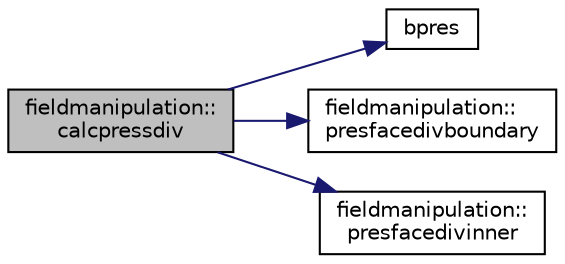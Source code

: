 digraph "fieldmanipulation::calcpressdiv"
{
 // LATEX_PDF_SIZE
  edge [fontname="Helvetica",fontsize="10",labelfontname="Helvetica",labelfontsize="10"];
  node [fontname="Helvetica",fontsize="10",shape=record];
  rankdir="LR";
  Node1 [label="fieldmanipulation::\lcalcpressdiv",height=0.2,width=0.4,color="black", fillcolor="grey75", style="filled", fontcolor="black",tooltip=" "];
  Node1 -> Node2 [color="midnightblue",fontsize="10",style="solid",fontname="Helvetica"];
  Node2 [label="bpres",height=0.2,width=0.4,color="black", fillcolor="white", style="filled",URL="$bpres_8f90.html#aee3bc6cde7646e9ea733a9b2c440e93a",tooltip=" "];
  Node1 -> Node3 [color="midnightblue",fontsize="10",style="solid",fontname="Helvetica"];
  Node3 [label="fieldmanipulation::\lpresfacedivboundary",height=0.2,width=0.4,color="black", fillcolor="white", style="filled",URL="$namespacefieldmanipulation.html#afe436887e04bd6717076c2bee1210f19",tooltip=" "];
  Node1 -> Node4 [color="midnightblue",fontsize="10",style="solid",fontname="Helvetica"];
  Node4 [label="fieldmanipulation::\lpresfacedivinner",height=0.2,width=0.4,color="black", fillcolor="white", style="filled",URL="$namespacefieldmanipulation.html#a8fa4949333251cce2f68dd0566a71e7b",tooltip=" "];
}

